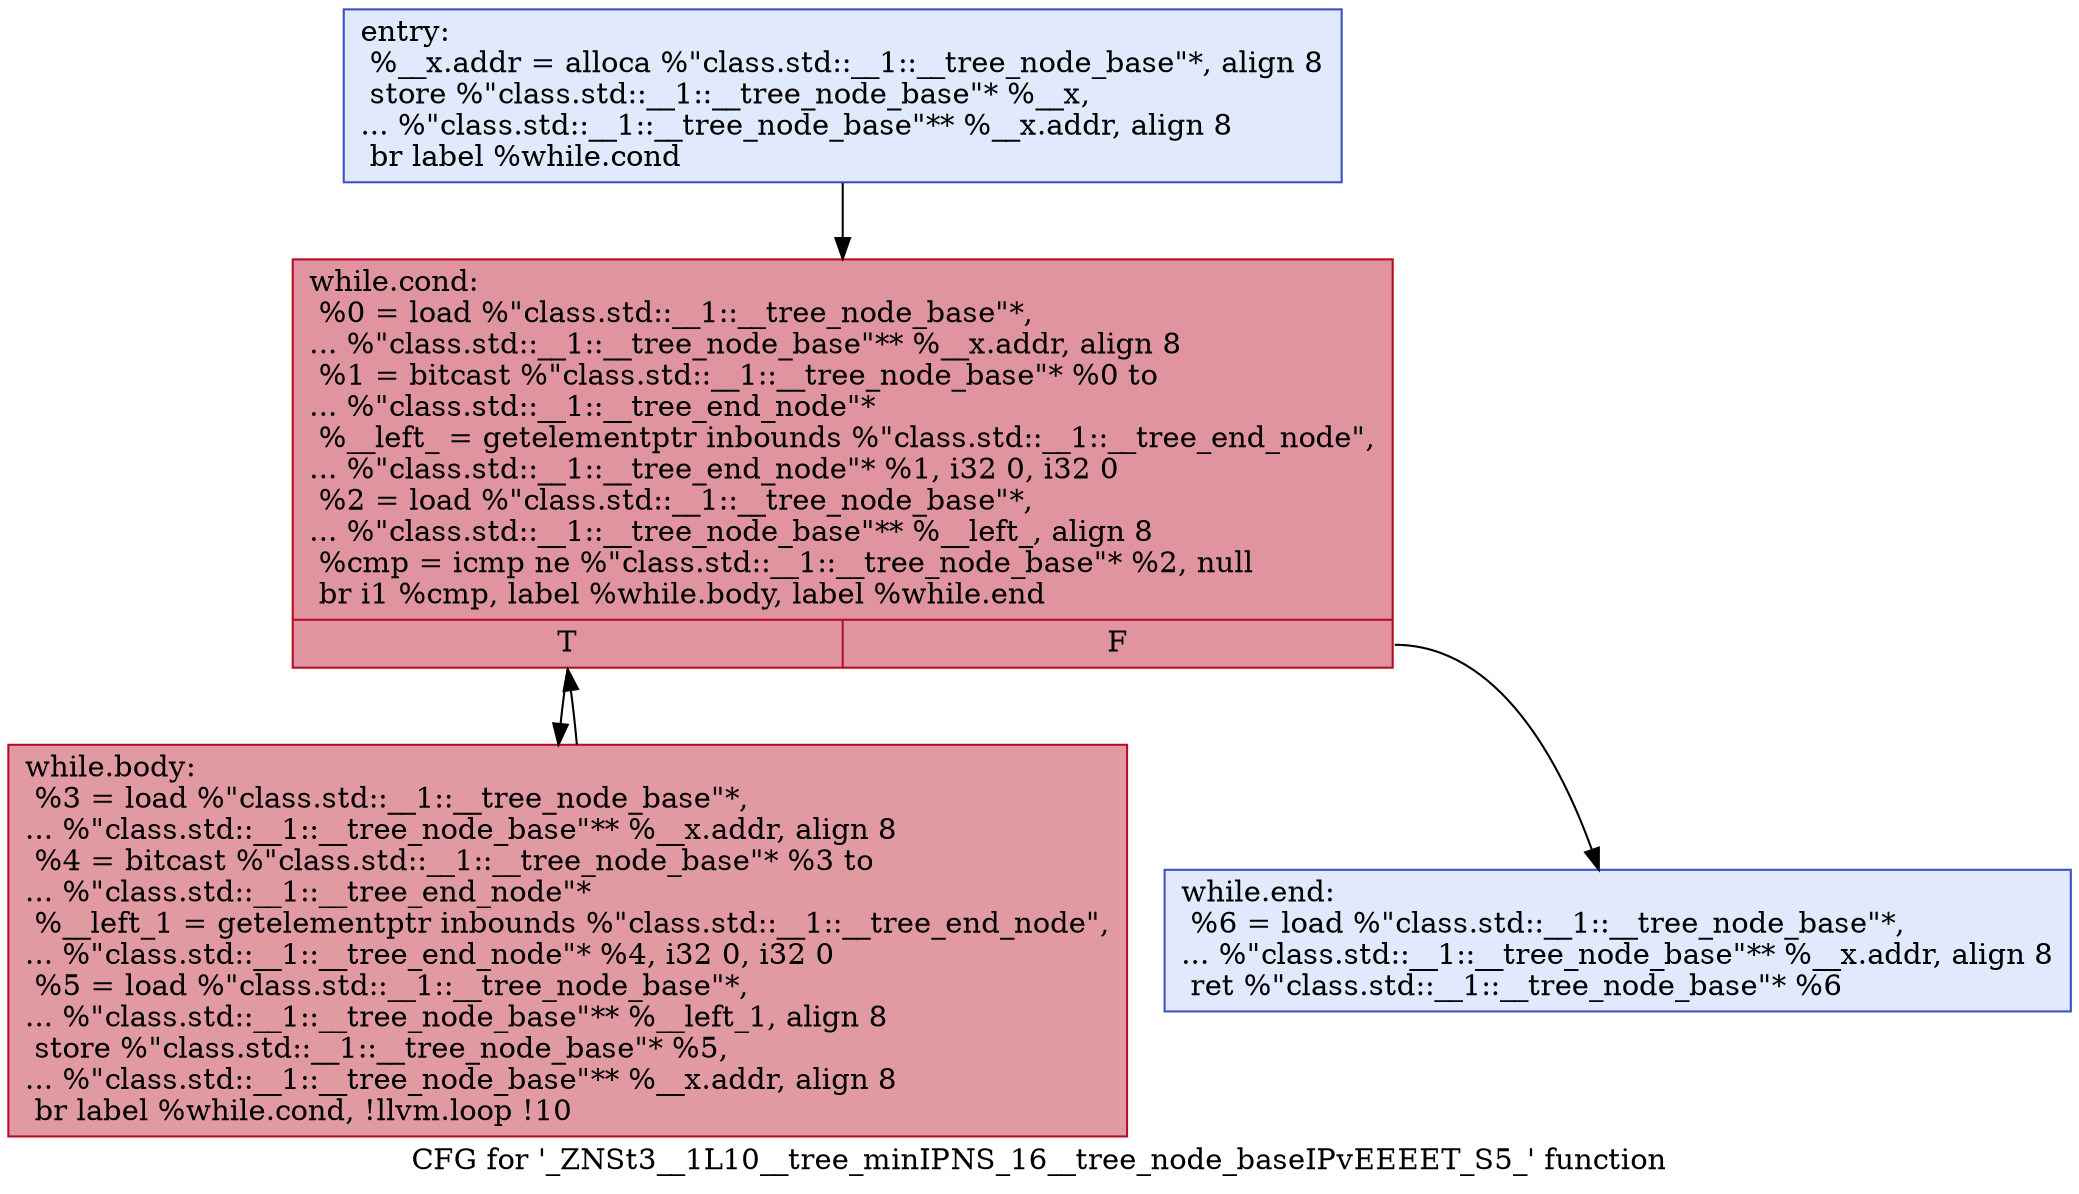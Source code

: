 digraph "CFG for '_ZNSt3__1L10__tree_minIPNS_16__tree_node_baseIPvEEEET_S5_' function" {
	label="CFG for '_ZNSt3__1L10__tree_minIPNS_16__tree_node_baseIPvEEEET_S5_' function";

	Node0x600002552e80 [shape=record,color="#3d50c3ff", style=filled, fillcolor="#b9d0f970",label="{entry:\l  %__x.addr = alloca %\"class.std::__1::__tree_node_base\"*, align 8\l  store %\"class.std::__1::__tree_node_base\"* %__x,\l... %\"class.std::__1::__tree_node_base\"** %__x.addr, align 8\l  br label %while.cond\l}"];
	Node0x600002552e80 -> Node0x600002552ec0;
	Node0x600002552ec0 [shape=record,color="#b70d28ff", style=filled, fillcolor="#b70d2870",label="{while.cond:                                       \l  %0 = load %\"class.std::__1::__tree_node_base\"*,\l... %\"class.std::__1::__tree_node_base\"** %__x.addr, align 8\l  %1 = bitcast %\"class.std::__1::__tree_node_base\"* %0 to\l... %\"class.std::__1::__tree_end_node\"*\l  %__left_ = getelementptr inbounds %\"class.std::__1::__tree_end_node\",\l... %\"class.std::__1::__tree_end_node\"* %1, i32 0, i32 0\l  %2 = load %\"class.std::__1::__tree_node_base\"*,\l... %\"class.std::__1::__tree_node_base\"** %__left_, align 8\l  %cmp = icmp ne %\"class.std::__1::__tree_node_base\"* %2, null\l  br i1 %cmp, label %while.body, label %while.end\l|{<s0>T|<s1>F}}"];
	Node0x600002552ec0:s0 -> Node0x600002552f00;
	Node0x600002552ec0:s1 -> Node0x600002552f40;
	Node0x600002552f00 [shape=record,color="#b70d28ff", style=filled, fillcolor="#bb1b2c70",label="{while.body:                                       \l  %3 = load %\"class.std::__1::__tree_node_base\"*,\l... %\"class.std::__1::__tree_node_base\"** %__x.addr, align 8\l  %4 = bitcast %\"class.std::__1::__tree_node_base\"* %3 to\l... %\"class.std::__1::__tree_end_node\"*\l  %__left_1 = getelementptr inbounds %\"class.std::__1::__tree_end_node\",\l... %\"class.std::__1::__tree_end_node\"* %4, i32 0, i32 0\l  %5 = load %\"class.std::__1::__tree_node_base\"*,\l... %\"class.std::__1::__tree_node_base\"** %__left_1, align 8\l  store %\"class.std::__1::__tree_node_base\"* %5,\l... %\"class.std::__1::__tree_node_base\"** %__x.addr, align 8\l  br label %while.cond, !llvm.loop !10\l}"];
	Node0x600002552f00 -> Node0x600002552ec0;
	Node0x600002552f40 [shape=record,color="#3d50c3ff", style=filled, fillcolor="#b9d0f970",label="{while.end:                                        \l  %6 = load %\"class.std::__1::__tree_node_base\"*,\l... %\"class.std::__1::__tree_node_base\"** %__x.addr, align 8\l  ret %\"class.std::__1::__tree_node_base\"* %6\l}"];
}
